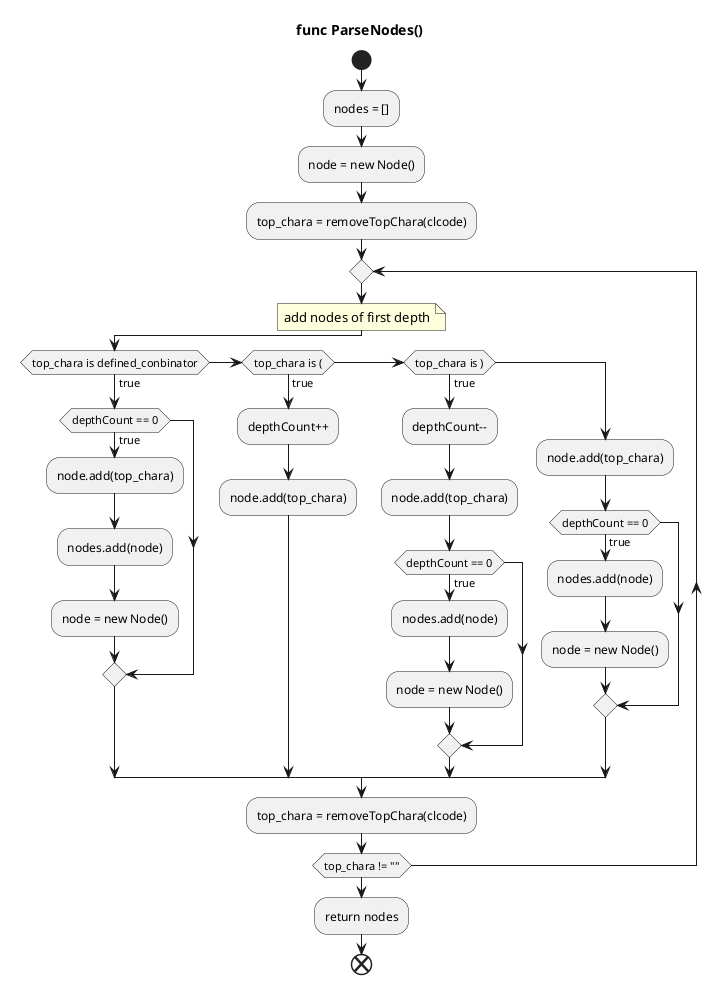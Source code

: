 @startuml

title func ParseNodes()

start

:nodes = [];
:node = new Node();
:top_chara = removeTopChara(clcode);

repeat
  note right
    add nodes of first depth
  end note
  if (top_chara is defined_conbinator) then (true)
    if (depthCount == 0) then (true)
      :node.add(top_chara);
      :nodes.add(node);
      :node = new Node();
    endif
  else if (top_chara is () then (true)
    :depthCount++;
    :node.add(top_chara);
  else if (top_chara is )) then (true)
    :depthCount--;
    :node.add(top_chara);
    if (depthCount == 0) then (true)
      :nodes.add(node);
      :node = new Node();
    endif
  else
    :node.add(top_chara);
    if (depthCount == 0) then (true)
      :nodes.add(node);
      :node = new Node();
    endif
  endif
  :top_chara = removeTopChara(clcode);
repeat while (top_chara != "")

:return nodes;

end

@enduml
